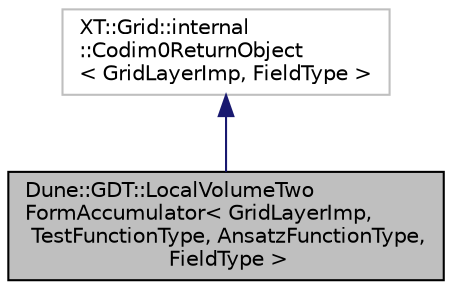 digraph "Dune::GDT::LocalVolumeTwoFormAccumulator&lt; GridLayerImp, TestFunctionType, AnsatzFunctionType, FieldType &gt;"
{
  edge [fontname="Helvetica",fontsize="10",labelfontname="Helvetica",labelfontsize="10"];
  node [fontname="Helvetica",fontsize="10",shape=record];
  Node1 [label="Dune::GDT::LocalVolumeTwo\lFormAccumulator\< GridLayerImp,\l TestFunctionType, AnsatzFunctionType,\l FieldType \>",height=0.2,width=0.4,color="black", fillcolor="grey75", style="filled", fontcolor="black"];
  Node2 -> Node1 [dir="back",color="midnightblue",fontsize="10",style="solid",fontname="Helvetica"];
  Node2 [label="XT::Grid::internal\l::Codim0ReturnObject\l\< GridLayerImp, FieldType \>",height=0.2,width=0.4,color="grey75", fillcolor="white", style="filled"];
}

